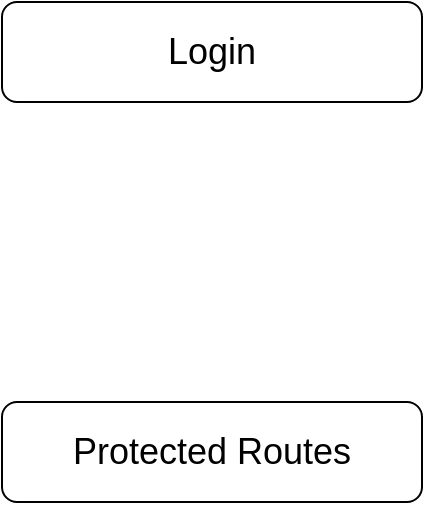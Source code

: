 <mxfile version="24.6.3" type="github">
  <diagram name="Page-1" id="uobpP5keh15hHktpZvG5">
    <mxGraphModel dx="1595" dy="1044" grid="1" gridSize="10" guides="1" tooltips="1" connect="1" arrows="1" fold="1" page="0" pageScale="1" pageWidth="850" pageHeight="1100" math="0" shadow="0">
      <root>
        <mxCell id="0" />
        <mxCell id="1" parent="0" />
        <mxCell id="7QSdH3X76_j9lBN3SgSZ-1" value="&lt;font style=&quot;font-size: 18px;&quot;&gt;Protected Routes&lt;/font&gt;" style="rounded=1;whiteSpace=wrap;html=1;" vertex="1" parent="1">
          <mxGeometry x="-70" y="150" width="210" height="50" as="geometry" />
        </mxCell>
        <mxCell id="7QSdH3X76_j9lBN3SgSZ-3" value="&lt;font style=&quot;font-size: 18px;&quot;&gt;Login&lt;/font&gt;" style="rounded=1;whiteSpace=wrap;html=1;" vertex="1" parent="1">
          <mxGeometry x="-70" y="-50" width="210" height="50" as="geometry" />
        </mxCell>
      </root>
    </mxGraphModel>
  </diagram>
</mxfile>
